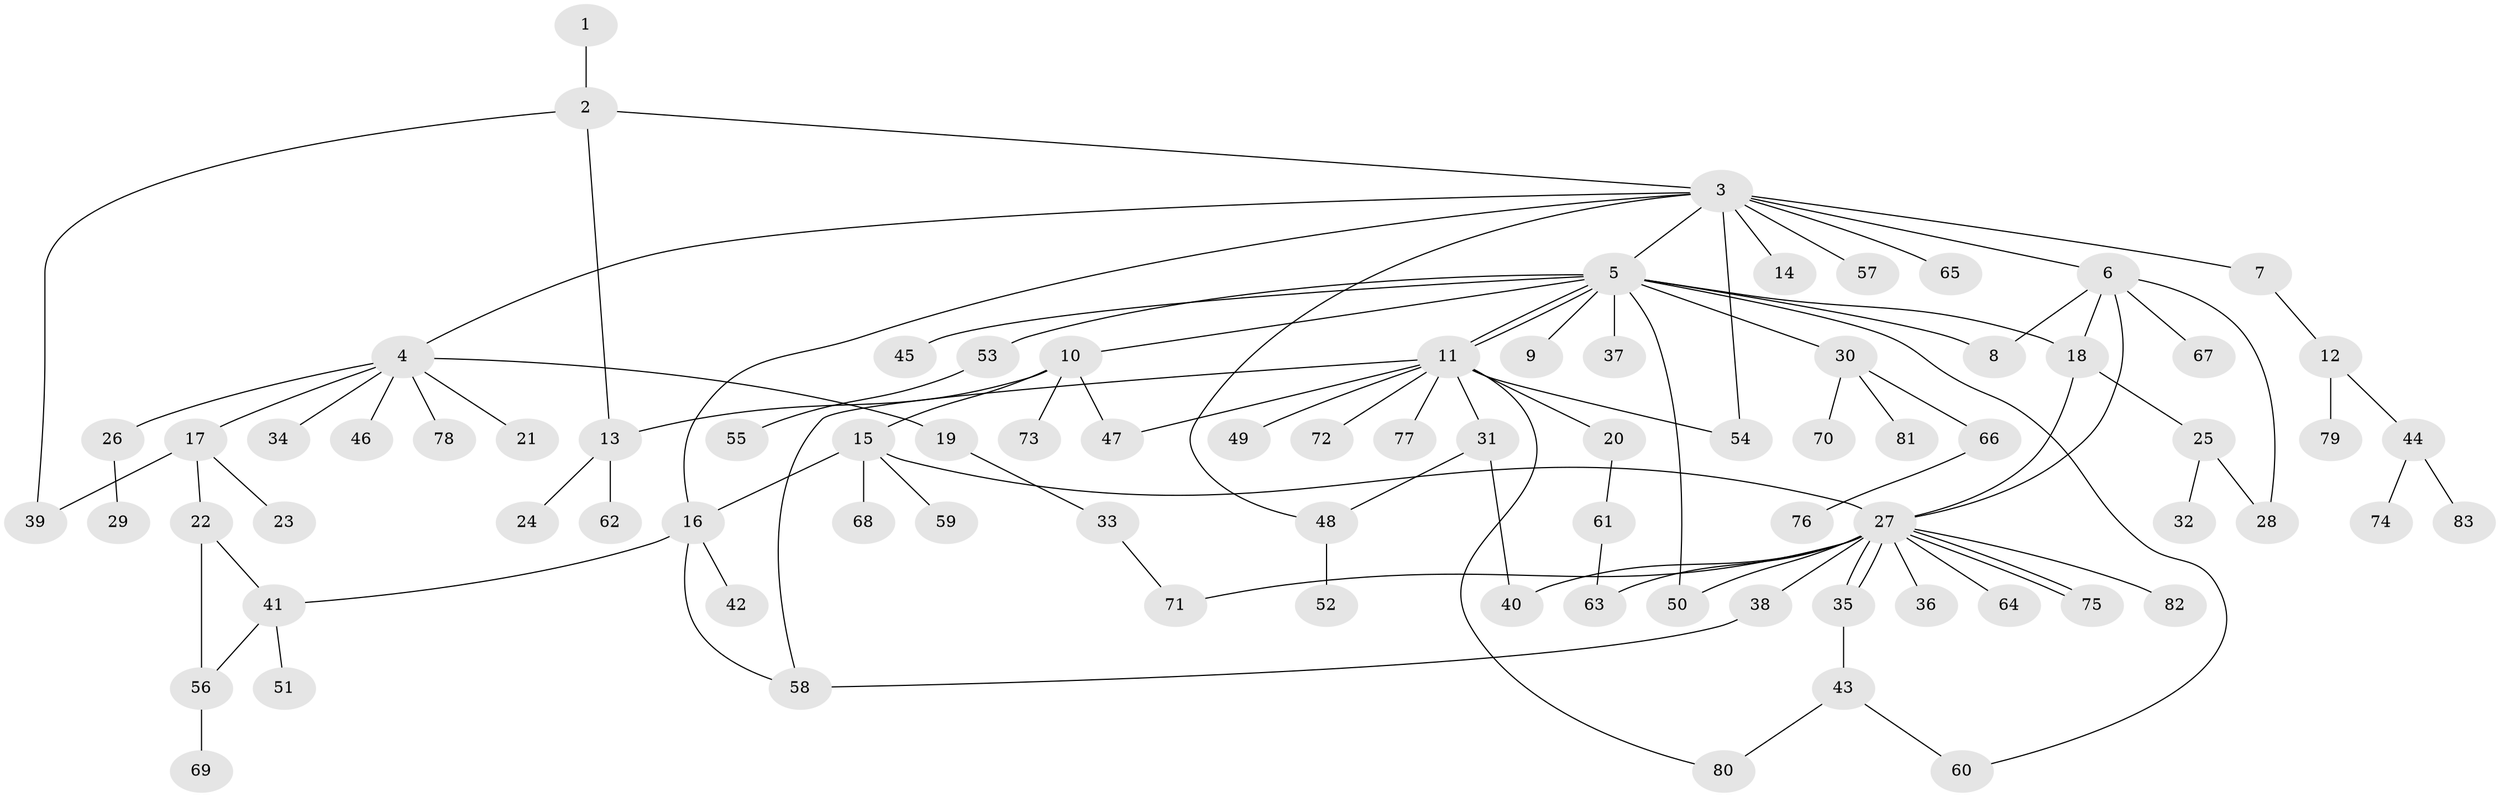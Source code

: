 // Generated by graph-tools (version 1.1) at 2025/26/03/09/25 03:26:01]
// undirected, 83 vertices, 106 edges
graph export_dot {
graph [start="1"]
  node [color=gray90,style=filled];
  1;
  2;
  3;
  4;
  5;
  6;
  7;
  8;
  9;
  10;
  11;
  12;
  13;
  14;
  15;
  16;
  17;
  18;
  19;
  20;
  21;
  22;
  23;
  24;
  25;
  26;
  27;
  28;
  29;
  30;
  31;
  32;
  33;
  34;
  35;
  36;
  37;
  38;
  39;
  40;
  41;
  42;
  43;
  44;
  45;
  46;
  47;
  48;
  49;
  50;
  51;
  52;
  53;
  54;
  55;
  56;
  57;
  58;
  59;
  60;
  61;
  62;
  63;
  64;
  65;
  66;
  67;
  68;
  69;
  70;
  71;
  72;
  73;
  74;
  75;
  76;
  77;
  78;
  79;
  80;
  81;
  82;
  83;
  1 -- 2;
  2 -- 3;
  2 -- 13;
  2 -- 39;
  3 -- 4;
  3 -- 5;
  3 -- 6;
  3 -- 7;
  3 -- 14;
  3 -- 16;
  3 -- 48;
  3 -- 54;
  3 -- 57;
  3 -- 65;
  4 -- 17;
  4 -- 19;
  4 -- 21;
  4 -- 26;
  4 -- 34;
  4 -- 46;
  4 -- 78;
  5 -- 8;
  5 -- 9;
  5 -- 10;
  5 -- 11;
  5 -- 11;
  5 -- 18;
  5 -- 30;
  5 -- 37;
  5 -- 45;
  5 -- 50;
  5 -- 53;
  5 -- 60;
  6 -- 8;
  6 -- 18;
  6 -- 27;
  6 -- 28;
  6 -- 67;
  7 -- 12;
  10 -- 13;
  10 -- 15;
  10 -- 47;
  10 -- 73;
  11 -- 20;
  11 -- 31;
  11 -- 47;
  11 -- 49;
  11 -- 54;
  11 -- 58;
  11 -- 72;
  11 -- 77;
  11 -- 80;
  12 -- 44;
  12 -- 79;
  13 -- 24;
  13 -- 62;
  15 -- 16;
  15 -- 27;
  15 -- 59;
  15 -- 68;
  16 -- 41;
  16 -- 42;
  16 -- 58;
  17 -- 22;
  17 -- 23;
  17 -- 39;
  18 -- 25;
  18 -- 27;
  19 -- 33;
  20 -- 61;
  22 -- 41;
  22 -- 56;
  25 -- 28;
  25 -- 32;
  26 -- 29;
  27 -- 35;
  27 -- 35;
  27 -- 36;
  27 -- 38;
  27 -- 40;
  27 -- 50;
  27 -- 63;
  27 -- 64;
  27 -- 71;
  27 -- 75;
  27 -- 75;
  27 -- 82;
  30 -- 66;
  30 -- 70;
  30 -- 81;
  31 -- 40;
  31 -- 48;
  33 -- 71;
  35 -- 43;
  38 -- 58;
  41 -- 51;
  41 -- 56;
  43 -- 60;
  43 -- 80;
  44 -- 74;
  44 -- 83;
  48 -- 52;
  53 -- 55;
  56 -- 69;
  61 -- 63;
  66 -- 76;
}
